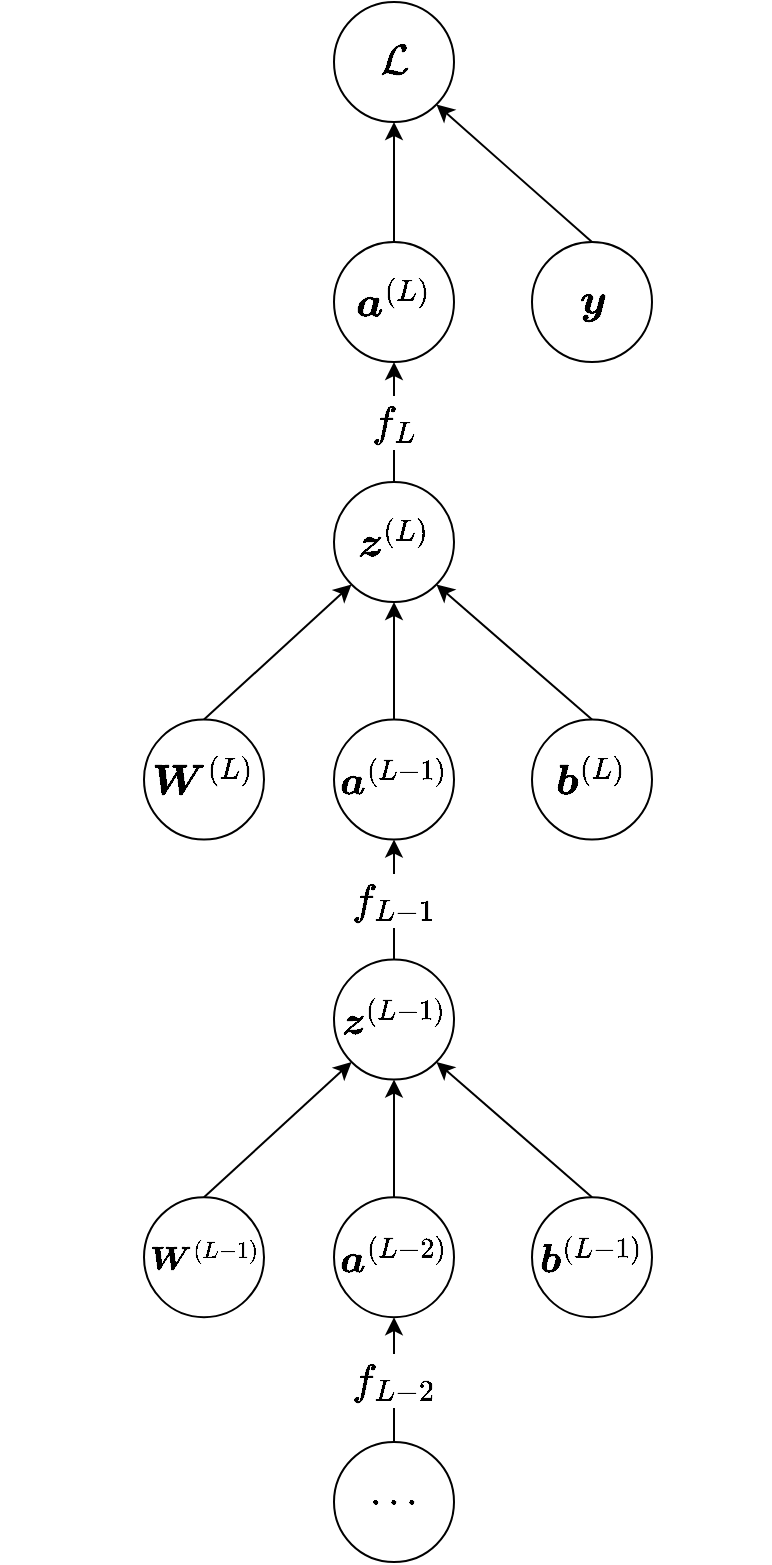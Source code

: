 <mxfile version="17.4.2" type="device"><diagram id="Ykz23XplJbiXA0RnB57H" name="第 1 页"><mxGraphModel dx="1038" dy="689" grid="1" gridSize="10" guides="1" tooltips="1" connect="1" arrows="1" fold="1" page="1" pageScale="1" pageWidth="827" pageHeight="1169" math="1" shadow="0"><root><mxCell id="0"/><mxCell id="1" parent="0"/><mxCell id="yaoHHitaTZJ2feCuVVLu-1" value="&lt;font style=&quot;font-size: 18px&quot;&gt;\(\mathcal{L}\)&lt;/font&gt;" style="ellipse;whiteSpace=wrap;html=1;fontFamily=Helvetica;fontSize=12;fontColor=default;align=center;strokeColor=default;fillColor=none;" vertex="1" parent="1"><mxGeometry x="315" y="140" width="60" height="60" as="geometry"/></mxCell><mxCell id="yaoHHitaTZJ2feCuVVLu-7" style="edgeStyle=orthogonalEdgeStyle;rounded=0;orthogonalLoop=1;jettySize=auto;html=1;entryX=0.5;entryY=1;entryDx=0;entryDy=0;fontSize=22;" edge="1" parent="1" source="yaoHHitaTZJ2feCuVVLu-4" target="yaoHHitaTZJ2feCuVVLu-1"><mxGeometry relative="1" as="geometry"/></mxCell><mxCell id="yaoHHitaTZJ2feCuVVLu-4" value="&lt;font style=&quot;font-size: 18px&quot;&gt;\(\boldsymbol{a}^{(L)}\)&lt;/font&gt;" style="ellipse;whiteSpace=wrap;html=1;fontFamily=Helvetica;fontSize=12;fontColor=default;align=center;strokeColor=default;fillColor=none;" vertex="1" parent="1"><mxGeometry x="315" y="260" width="60" height="60" as="geometry"/></mxCell><mxCell id="yaoHHitaTZJ2feCuVVLu-8" value="&lt;font style=&quot;font-size: 18px&quot;&gt;\(\boldsymbol{y}\)&lt;/font&gt;" style="ellipse;whiteSpace=wrap;html=1;fontFamily=Helvetica;fontSize=12;fontColor=default;align=center;strokeColor=default;fillColor=none;" vertex="1" parent="1"><mxGeometry x="414" y="260" width="60" height="60" as="geometry"/></mxCell><mxCell id="yaoHHitaTZJ2feCuVVLu-12" value="" style="endArrow=classic;html=1;rounded=0;fontSize=22;exitX=0.5;exitY=0;exitDx=0;exitDy=0;entryX=1;entryY=1;entryDx=0;entryDy=0;" edge="1" parent="1" source="yaoHHitaTZJ2feCuVVLu-8" target="yaoHHitaTZJ2feCuVVLu-1"><mxGeometry width="50" height="50" relative="1" as="geometry"><mxPoint x="430" y="260" as="sourcePoint"/><mxPoint x="480" y="210" as="targetPoint"/></mxGeometry></mxCell><mxCell id="yaoHHitaTZJ2feCuVVLu-17" value="&lt;font style=&quot;font-size: 18px&quot;&gt;\(\boldsymbol{z}^{(L)}\)&lt;/font&gt;" style="ellipse;whiteSpace=wrap;html=1;fontFamily=Helvetica;fontSize=12;fontColor=default;align=center;strokeColor=default;fillColor=none;" vertex="1" parent="1"><mxGeometry x="315" y="380" width="60" height="60" as="geometry"/></mxCell><mxCell id="yaoHHitaTZJ2feCuVVLu-19" value="" style="endArrow=classic;html=1;rounded=0;fontSize=22;exitX=0.5;exitY=0;exitDx=0;exitDy=0;entryX=0.5;entryY=1;entryDx=0;entryDy=0;" edge="1" parent="1" source="yaoHHitaTZJ2feCuVVLu-17" target="yaoHHitaTZJ2feCuVVLu-4"><mxGeometry relative="1" as="geometry"><mxPoint x="320" y="370" as="sourcePoint"/><mxPoint x="344.66" y="300" as="targetPoint"/></mxGeometry></mxCell><mxCell id="yaoHHitaTZJ2feCuVVLu-20" value="&lt;font style=&quot;font-size: 18px&quot;&gt;\(f_L\)&lt;/font&gt;" style="edgeLabel;resizable=0;html=1;align=center;verticalAlign=middle;fontSize=22;strokeColor=default;fillColor=none;" connectable="0" vertex="1" parent="yaoHHitaTZJ2feCuVVLu-19"><mxGeometry relative="1" as="geometry"/></mxCell><mxCell id="yaoHHitaTZJ2feCuVVLu-21" value="&lt;font style=&quot;font-size: 18px&quot;&gt;\(\boldsymbol{b}^{(L)}\)&lt;/font&gt;" style="ellipse;whiteSpace=wrap;html=1;fontFamily=Helvetica;fontSize=12;fontColor=default;align=center;strokeColor=default;fillColor=none;" vertex="1" parent="1"><mxGeometry x="414" y="498.79" width="60" height="60" as="geometry"/></mxCell><mxCell id="yaoHHitaTZJ2feCuVVLu-22" value="" style="endArrow=classic;html=1;rounded=0;fontSize=22;exitX=0.5;exitY=0;exitDx=0;exitDy=0;entryX=1;entryY=1;entryDx=0;entryDy=0;" edge="1" parent="1" source="yaoHHitaTZJ2feCuVVLu-21" target="yaoHHitaTZJ2feCuVVLu-17"><mxGeometry width="50" height="50" relative="1" as="geometry"><mxPoint x="430" y="498.79" as="sourcePoint"/><mxPoint x="366.213" y="430.003" as="targetPoint"/></mxGeometry></mxCell><mxCell id="yaoHHitaTZJ2feCuVVLu-24" style="edgeStyle=orthogonalEdgeStyle;rounded=0;orthogonalLoop=1;jettySize=auto;html=1;entryX=0.5;entryY=1;entryDx=0;entryDy=0;fontSize=22;" edge="1" parent="1" source="yaoHHitaTZJ2feCuVVLu-23" target="yaoHHitaTZJ2feCuVVLu-17"><mxGeometry relative="1" as="geometry"/></mxCell><mxCell id="yaoHHitaTZJ2feCuVVLu-23" value="&lt;font style=&quot;font-size: 17px;&quot;&gt;\(\boldsymbol{a}^{(L-1)}\)&lt;/font&gt;&lt;span style=&quot;font-size: 17px;&quot;&gt;&lt;br style=&quot;font-size: 17px;&quot;&gt;&lt;/span&gt;" style="ellipse;whiteSpace=wrap;html=1;fontFamily=Helvetica;fontSize=17;fontColor=default;align=center;strokeColor=default;fillColor=none;" vertex="1" parent="1"><mxGeometry x="315" y="498.79" width="60" height="60" as="geometry"/></mxCell><mxCell id="yaoHHitaTZJ2feCuVVLu-25" value="&lt;font style=&quot;font-size: 18px&quot;&gt;\(\boldsymbol{W}^{(L)}\)&lt;/font&gt;&lt;span style=&quot;font-size: 22px&quot;&gt;&lt;br&gt;&lt;/span&gt;" style="ellipse;whiteSpace=wrap;html=1;fontFamily=Helvetica;fontSize=12;fontColor=default;align=center;strokeColor=default;fillColor=none;" vertex="1" parent="1"><mxGeometry x="220" y="498.79" width="60" height="60" as="geometry"/></mxCell><mxCell id="yaoHHitaTZJ2feCuVVLu-26" value="" style="endArrow=classic;html=1;rounded=0;fontSize=18;entryX=0;entryY=1;entryDx=0;entryDy=0;exitX=0.5;exitY=0;exitDx=0;exitDy=0;" edge="1" parent="1" source="yaoHHitaTZJ2feCuVVLu-25" target="yaoHHitaTZJ2feCuVVLu-17"><mxGeometry width="50" height="50" relative="1" as="geometry"><mxPoint x="220" y="500" as="sourcePoint"/><mxPoint x="270" y="450" as="targetPoint"/></mxGeometry></mxCell><mxCell id="yaoHHitaTZJ2feCuVVLu-27" value="&lt;font style=&quot;font-size: 17px;&quot;&gt;\(\boldsymbol{z}^{(L-1)}\)&lt;/font&gt;" style="ellipse;whiteSpace=wrap;html=1;fontFamily=Helvetica;fontSize=17;fontColor=default;align=center;strokeColor=default;fillColor=none;" vertex="1" parent="1"><mxGeometry x="315" y="618.79" width="60" height="60" as="geometry"/></mxCell><mxCell id="yaoHHitaTZJ2feCuVVLu-28" value="" style="endArrow=classic;html=1;rounded=0;fontSize=22;exitX=0.5;exitY=0;exitDx=0;exitDy=0;entryX=0.5;entryY=1;entryDx=0;entryDy=0;" edge="1" source="yaoHHitaTZJ2feCuVVLu-27" parent="1" target="yaoHHitaTZJ2feCuVVLu-23"><mxGeometry relative="1" as="geometry"><mxPoint x="320" y="608.79" as="sourcePoint"/><mxPoint x="390" y="590" as="targetPoint"/></mxGeometry></mxCell><mxCell id="yaoHHitaTZJ2feCuVVLu-29" value="&lt;font style=&quot;font-size: 18px&quot;&gt;\(f_{L-1}\)&lt;/font&gt;" style="edgeLabel;resizable=0;html=1;align=center;verticalAlign=middle;fontSize=22;strokeColor=default;fillColor=none;" connectable="0" vertex="1" parent="yaoHHitaTZJ2feCuVVLu-28"><mxGeometry relative="1" as="geometry"/></mxCell><mxCell id="yaoHHitaTZJ2feCuVVLu-30" value="&lt;font style=&quot;font-size: 17px;&quot;&gt;\(\boldsymbol{b}^{(L-1)}\)&lt;/font&gt;" style="ellipse;whiteSpace=wrap;html=1;fontFamily=Helvetica;fontSize=17;fontColor=default;align=center;strokeColor=default;fillColor=none;" vertex="1" parent="1"><mxGeometry x="414" y="737.58" width="60" height="60" as="geometry"/></mxCell><mxCell id="yaoHHitaTZJ2feCuVVLu-31" value="" style="endArrow=classic;html=1;rounded=0;fontSize=22;exitX=0.5;exitY=0;exitDx=0;exitDy=0;entryX=1;entryY=1;entryDx=0;entryDy=0;" edge="1" source="yaoHHitaTZJ2feCuVVLu-30" target="yaoHHitaTZJ2feCuVVLu-27" parent="1"><mxGeometry width="50" height="50" relative="1" as="geometry"><mxPoint x="430" y="737.58" as="sourcePoint"/><mxPoint x="366.213" y="668.793" as="targetPoint"/></mxGeometry></mxCell><mxCell id="yaoHHitaTZJ2feCuVVLu-32" style="edgeStyle=orthogonalEdgeStyle;rounded=0;orthogonalLoop=1;jettySize=auto;html=1;entryX=0.5;entryY=1;entryDx=0;entryDy=0;fontSize=22;" edge="1" source="yaoHHitaTZJ2feCuVVLu-33" target="yaoHHitaTZJ2feCuVVLu-27" parent="1"><mxGeometry relative="1" as="geometry"/></mxCell><mxCell id="yaoHHitaTZJ2feCuVVLu-33" value="&lt;font style=&quot;font-size: 17px;&quot;&gt;\(\boldsymbol{a}^{(L-2)}\)&lt;/font&gt;&lt;span style=&quot;font-size: 17px;&quot;&gt;&lt;br style=&quot;font-size: 17px;&quot;&gt;&lt;/span&gt;" style="ellipse;whiteSpace=wrap;html=1;fontFamily=Helvetica;fontSize=17;fontColor=default;align=center;strokeColor=default;fillColor=none;" vertex="1" parent="1"><mxGeometry x="315" y="737.58" width="60" height="60" as="geometry"/></mxCell><mxCell id="yaoHHitaTZJ2feCuVVLu-34" value="&lt;font style=&quot;font-size: 14px;&quot;&gt;\(\boldsymbol{W}^{(L-1)}\)&lt;/font&gt;&lt;span style=&quot;font-size: 14px;&quot;&gt;&lt;br style=&quot;font-size: 14px;&quot;&gt;&lt;/span&gt;" style="ellipse;whiteSpace=wrap;html=1;fontFamily=Helvetica;fontSize=14;fontColor=default;align=right;strokeColor=default;fillColor=none;spacingLeft=0;" vertex="1" parent="1"><mxGeometry x="220" y="737.58" width="60" height="60" as="geometry"/></mxCell><mxCell id="yaoHHitaTZJ2feCuVVLu-35" value="" style="endArrow=classic;html=1;rounded=0;fontSize=18;entryX=0;entryY=1;entryDx=0;entryDy=0;exitX=0.5;exitY=0;exitDx=0;exitDy=0;" edge="1" source="yaoHHitaTZJ2feCuVVLu-34" target="yaoHHitaTZJ2feCuVVLu-27" parent="1"><mxGeometry width="50" height="50" relative="1" as="geometry"><mxPoint x="220" y="738.79" as="sourcePoint"/><mxPoint x="270" y="688.79" as="targetPoint"/></mxGeometry></mxCell><mxCell id="yaoHHitaTZJ2feCuVVLu-36" value="" style="endArrow=classic;html=1;rounded=0;fontSize=22;exitX=0.5;exitY=0;exitDx=0;exitDy=0;entryX=0.5;entryY=1;entryDx=0;entryDy=0;" edge="1" parent="1" source="yaoHHitaTZJ2feCuVVLu-38" target="yaoHHitaTZJ2feCuVVLu-33"><mxGeometry relative="1" as="geometry"><mxPoint x="344.5" y="857.58" as="sourcePoint"/><mxPoint x="344.5" y="797.58" as="targetPoint"/></mxGeometry></mxCell><mxCell id="yaoHHitaTZJ2feCuVVLu-37" value="&lt;font style=&quot;font-size: 18px&quot;&gt;\(f_{L-2}\)&lt;/font&gt;" style="edgeLabel;resizable=0;html=1;align=center;verticalAlign=middle;fontSize=22;strokeColor=default;fillColor=none;" connectable="0" vertex="1" parent="yaoHHitaTZJ2feCuVVLu-36"><mxGeometry relative="1" as="geometry"/></mxCell><mxCell id="yaoHHitaTZJ2feCuVVLu-38" value="&lt;font style=&quot;font-size: 17px&quot;&gt;\(\cdots\)&lt;/font&gt;" style="ellipse;whiteSpace=wrap;html=1;fontFamily=Helvetica;fontSize=17;fontColor=default;align=center;strokeColor=default;fillColor=none;" vertex="1" parent="1"><mxGeometry x="315" y="860" width="60" height="60" as="geometry"/></mxCell></root></mxGraphModel></diagram></mxfile>